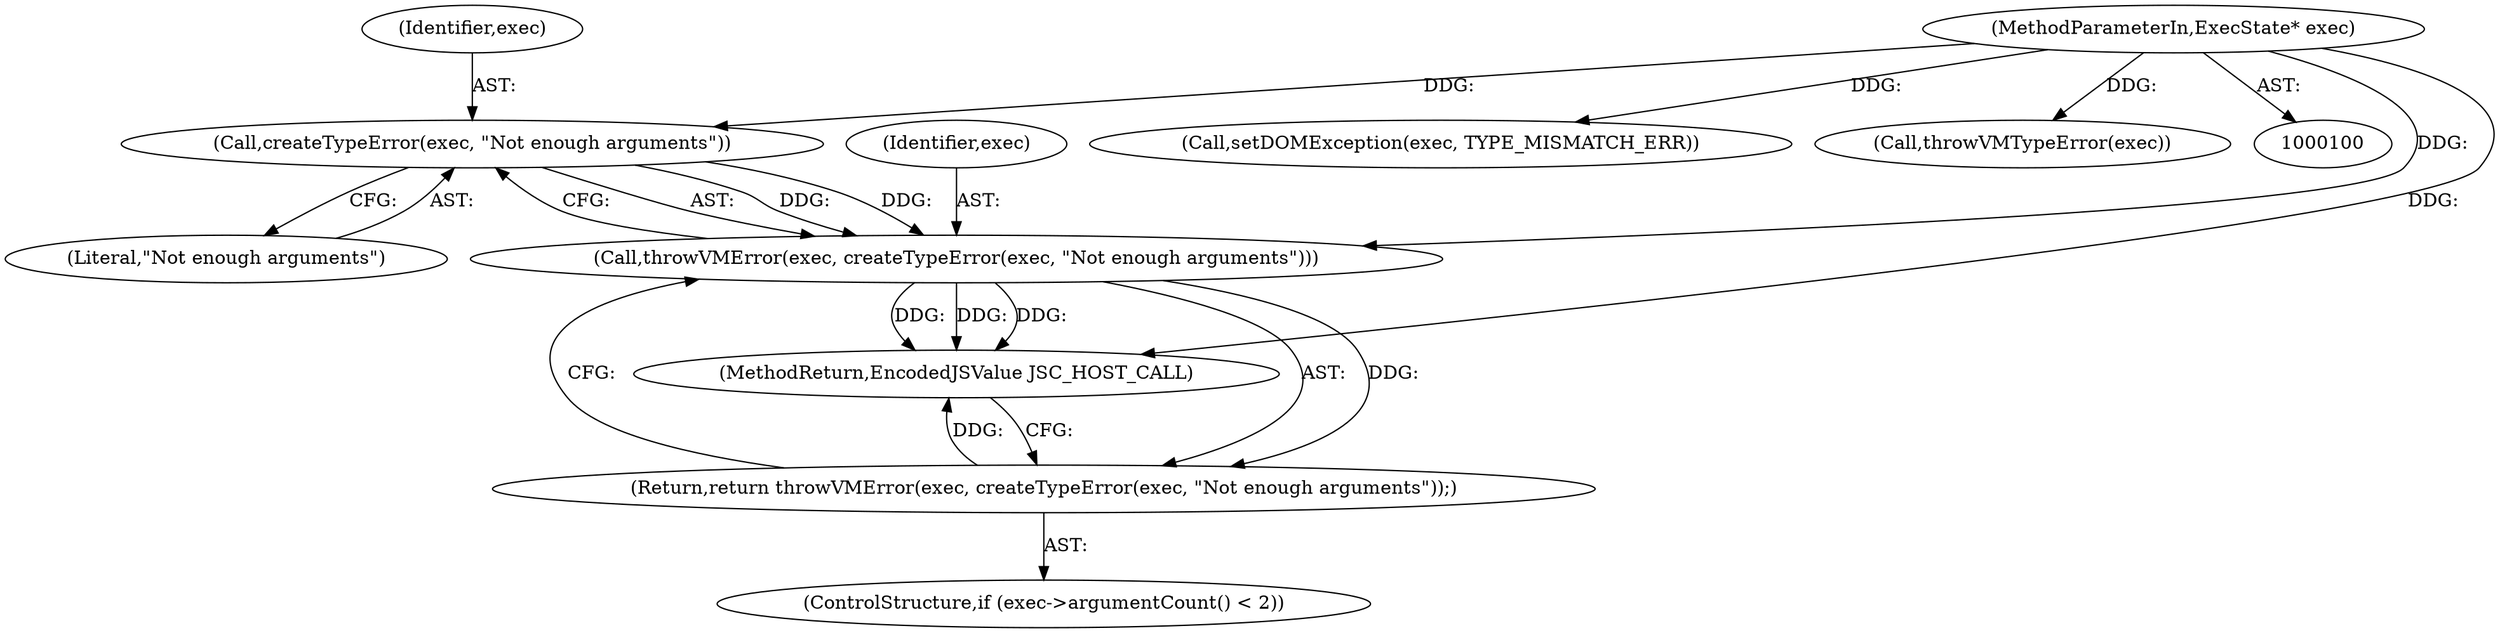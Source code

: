 digraph "1_Chrome_b944f670bb7a8a919daac497a4ea0536c954c201_35@API" {
"1000134" [label="(Call,createTypeError(exec, \"Not enough arguments\"))"];
"1000101" [label="(MethodParameterIn,ExecState* exec)"];
"1000132" [label="(Call,throwVMError(exec, createTypeError(exec, \"Not enough arguments\")))"];
"1000131" [label="(Return,return throwVMError(exec, createTypeError(exec, \"Not enough arguments\"));)"];
"1000135" [label="(Identifier,exec)"];
"1000151" [label="(Call,setDOMException(exec, TYPE_MISMATCH_ERR))"];
"1000127" [label="(ControlStructure,if (exec->argumentCount() < 2))"];
"1000101" [label="(MethodParameterIn,ExecState* exec)"];
"1000113" [label="(Call,throwVMTypeError(exec))"];
"1000131" [label="(Return,return throwVMError(exec, createTypeError(exec, \"Not enough arguments\"));)"];
"1000133" [label="(Identifier,exec)"];
"1000171" [label="(MethodReturn,EncodedJSValue JSC_HOST_CALL)"];
"1000136" [label="(Literal,\"Not enough arguments\")"];
"1000134" [label="(Call,createTypeError(exec, \"Not enough arguments\"))"];
"1000132" [label="(Call,throwVMError(exec, createTypeError(exec, \"Not enough arguments\")))"];
"1000134" -> "1000132"  [label="AST: "];
"1000134" -> "1000136"  [label="CFG: "];
"1000135" -> "1000134"  [label="AST: "];
"1000136" -> "1000134"  [label="AST: "];
"1000132" -> "1000134"  [label="CFG: "];
"1000134" -> "1000132"  [label="DDG: "];
"1000134" -> "1000132"  [label="DDG: "];
"1000101" -> "1000134"  [label="DDG: "];
"1000101" -> "1000100"  [label="AST: "];
"1000101" -> "1000171"  [label="DDG: "];
"1000101" -> "1000113"  [label="DDG: "];
"1000101" -> "1000132"  [label="DDG: "];
"1000101" -> "1000151"  [label="DDG: "];
"1000132" -> "1000131"  [label="AST: "];
"1000133" -> "1000132"  [label="AST: "];
"1000131" -> "1000132"  [label="CFG: "];
"1000132" -> "1000171"  [label="DDG: "];
"1000132" -> "1000171"  [label="DDG: "];
"1000132" -> "1000171"  [label="DDG: "];
"1000132" -> "1000131"  [label="DDG: "];
"1000131" -> "1000127"  [label="AST: "];
"1000171" -> "1000131"  [label="CFG: "];
"1000131" -> "1000171"  [label="DDG: "];
}
